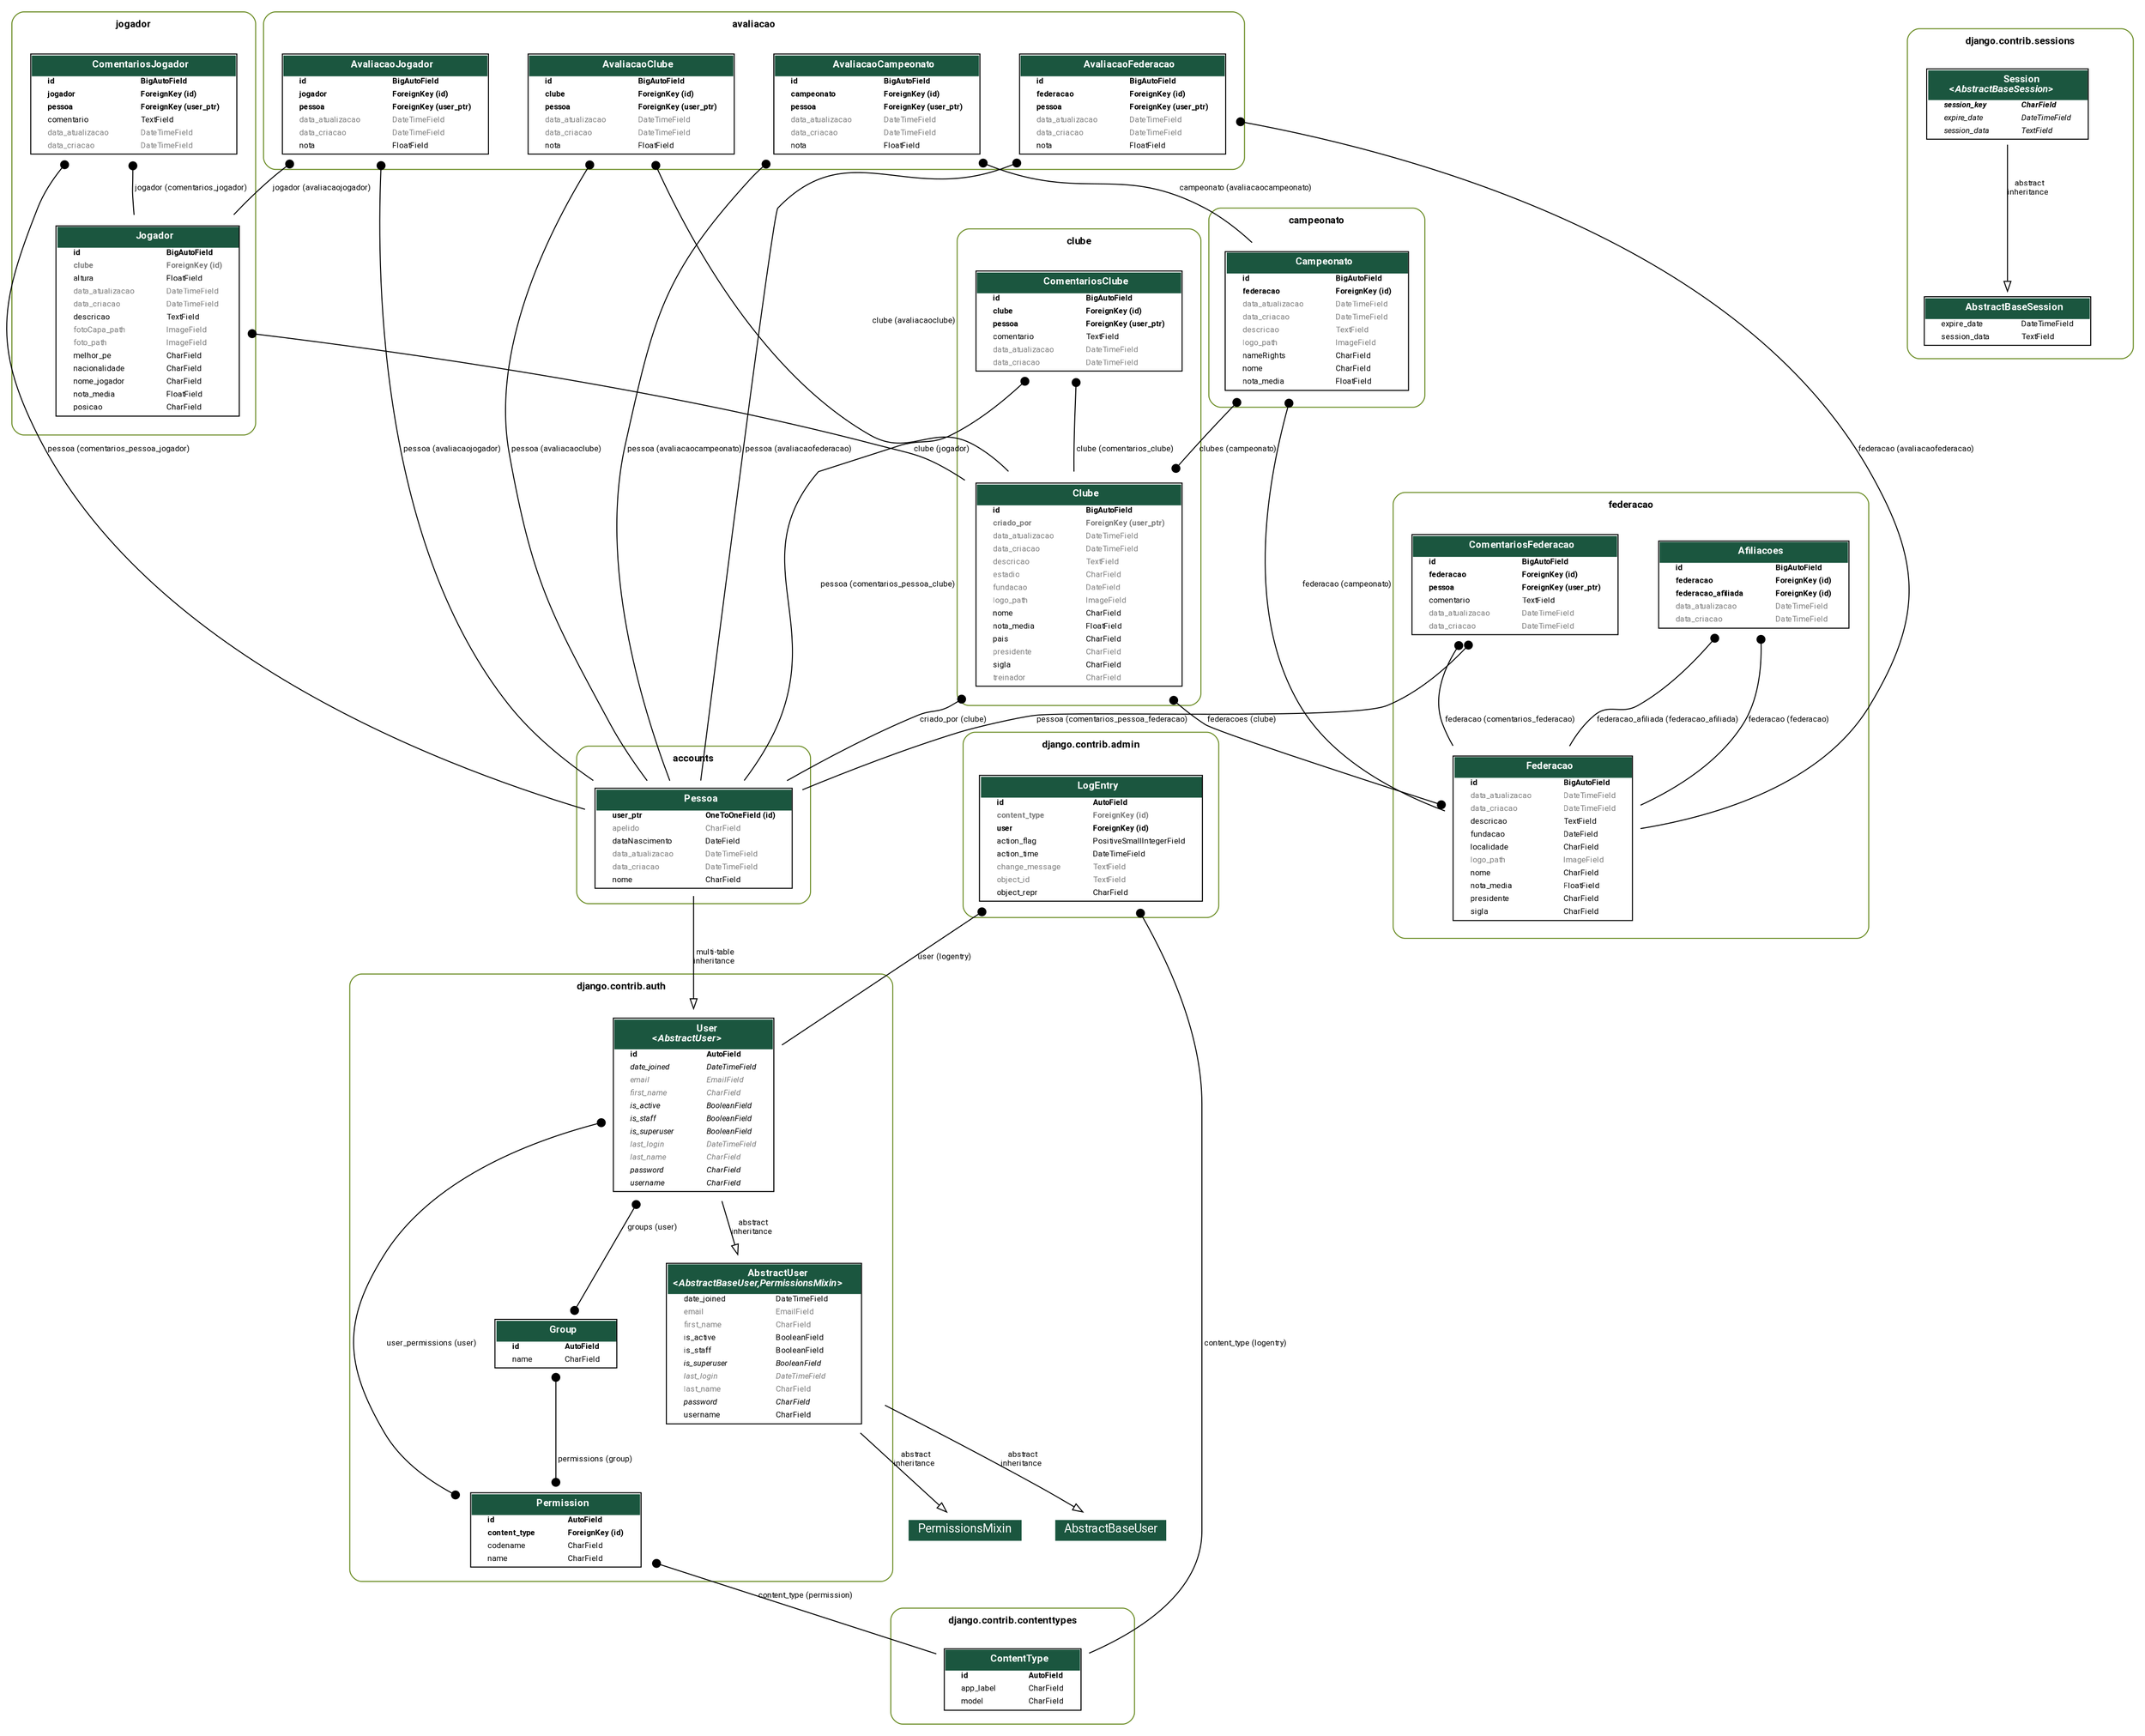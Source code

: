 digraph model_graph {
	graph [bb="0,0,2160,1767.5",
		fontname=Roboto,
		fontsize=8,
		rankdir=TB,
		splines=true
	];
	node [fontname=Roboto,
		fontsize=8,
		label="\N",
		shape=plaintext
	];
	edge [fontname=Roboto,
		fontsize=8
	];
	subgraph cluster_django_contrib_admin {
		graph [bb="882,836,1130,1024.8",
			color=olivedrab4,
			label=<
          <TABLE BORDER="0" CELLBORDER="0" CELLSPACING="0">
          <TR><TD COLSPAN="2" CELLPADDING="4" ALIGN="CENTER">
          <FONT FACE="Roboto" COLOR="Black" POINT-SIZE="10">
          <B>django.contrib.admin</B>
          </FONT>
          </TD></TR>
          </TABLE>
          >,
			lheight=0.29,
			lp="1006,1010.4",
			lwidth=3.08,
			style=rounded
		];
		django_contrib_admin_models_LogEntry	[height=2,
			label=<
      <TABLE BGCOLOR="white" BORDER="1" CELLBORDER="0" CELLSPACING="0">
      <TR><TD COLSPAN="2" CELLPADDING="5" ALIGN="CENTER" BGCOLOR="#1b563f">
      <FONT FACE="Roboto" COLOR="white" POINT-SIZE="10"><B>
      LogEntry
      </B></FONT></TD></TR>
    
    
      <TR><TD ALIGN="LEFT" BORDER="0">
      <FONT FACE="Roboto"><B>id</B></FONT>
      </TD><TD ALIGN="LEFT">
      <FONT FACE="Roboto"><B>AutoField</B></FONT>
      </TD></TR>
    
    
    
      <TR><TD ALIGN="LEFT" BORDER="0">
      <FONT COLOR="#7B7B7B" FACE="Roboto"><B>content_type</B></FONT>
      </TD><TD ALIGN="LEFT">
      <FONT COLOR="#7B7B7B" FACE="Roboto"><B>ForeignKey (id)</B></FONT>
      </TD></TR>
    
    
    
      <TR><TD ALIGN="LEFT" BORDER="0">
      <FONT FACE="Roboto"><B>user</B></FONT>
      </TD><TD ALIGN="LEFT">
      <FONT FACE="Roboto"><B>ForeignKey (id)</B></FONT>
      </TD></TR>
    
    
    
      <TR><TD ALIGN="LEFT" BORDER="0">
      <FONT FACE="Roboto">action_flag</FONT>
      </TD><TD ALIGN="LEFT">
      <FONT FACE="Roboto">PositiveSmallIntegerField</FONT>
      </TD></TR>
    
    
    
      <TR><TD ALIGN="LEFT" BORDER="0">
      <FONT FACE="Roboto">action_time</FONT>
      </TD><TD ALIGN="LEFT">
      <FONT FACE="Roboto">DateTimeField</FONT>
      </TD></TR>
    
    
    
      <TR><TD ALIGN="LEFT" BORDER="0">
      <FONT COLOR="#7B7B7B" FACE="Roboto">change_message</FONT>
      </TD><TD ALIGN="LEFT">
      <FONT COLOR="#7B7B7B" FACE="Roboto">TextField</FONT>
      </TD></TR>
    
    
    
      <TR><TD ALIGN="LEFT" BORDER="0">
      <FONT COLOR="#7B7B7B" FACE="Roboto">object_id</FONT>
      </TD><TD ALIGN="LEFT">
      <FONT COLOR="#7B7B7B" FACE="Roboto">TextField</FONT>
      </TD></TR>
    
    
    
      <TR><TD ALIGN="LEFT" BORDER="0">
      <FONT FACE="Roboto">object_repr</FONT>
      </TD><TD ALIGN="LEFT">
      <FONT FACE="Roboto">CharField</FONT>
      </TD></TR>
    
    
      </TABLE>
      >,
			pos="1006,916",
			width=3.2222];
	}
	subgraph cluster_django_contrib_auth {
		graph [bb="343,155.25,883,776",
			color=olivedrab4,
			label=<
          <TABLE BORDER="0" CELLBORDER="0" CELLSPACING="0">
          <TR><TD COLSPAN="2" CELLPADDING="4" ALIGN="CENTER">
          <FONT FACE="Roboto" COLOR="Black" POINT-SIZE="10">
          <B>django.contrib.auth</B>
          </FONT>
          </TD></TR>
          </TABLE>
          >,
			lheight=0.29,
			lp="613,761.62",
			lwidth=2.98,
			style=rounded
		];
		django_contrib_auth_models_AbstractUser	[height=2.5,
			label=<
      <TABLE BGCOLOR="white" BORDER="1" CELLBORDER="0" CELLSPACING="0">
      <TR><TD COLSPAN="2" CELLPADDING="5" ALIGN="CENTER" BGCOLOR="#1b563f">
      <FONT FACE="Roboto" COLOR="white" POINT-SIZE="10"><B>
      AbstractUser<BR/>&lt;<FONT FACE="Roboto"><I>AbstractBaseUser,PermissionsMixin</I></FONT>&gt;
      </B></FONT></TD></TR>
    
    
      <TR><TD ALIGN="LEFT" BORDER="0">
      <FONT FACE="Roboto">date_joined</FONT>
      </TD><TD ALIGN="LEFT">
      <FONT FACE="Roboto">DateTimeField</FONT>
      </TD></TR>
    
    
    
      <TR><TD ALIGN="LEFT" BORDER="0">
      <FONT COLOR="#7B7B7B" FACE="Roboto">email</FONT>
      </TD><TD ALIGN="LEFT">
      <FONT COLOR="#7B7B7B" FACE="Roboto">EmailField</FONT>
      </TD></TR>
    
    
    
      <TR><TD ALIGN="LEFT" BORDER="0">
      <FONT COLOR="#7B7B7B" FACE="Roboto">first_name</FONT>
      </TD><TD ALIGN="LEFT">
      <FONT COLOR="#7B7B7B" FACE="Roboto">CharField</FONT>
      </TD></TR>
    
    
    
      <TR><TD ALIGN="LEFT" BORDER="0">
      <FONT FACE="Roboto">is_active</FONT>
      </TD><TD ALIGN="LEFT">
      <FONT FACE="Roboto">BooleanField</FONT>
      </TD></TR>
    
    
    
      <TR><TD ALIGN="LEFT" BORDER="0">
      <FONT FACE="Roboto">is_staff</FONT>
      </TD><TD ALIGN="LEFT">
      <FONT FACE="Roboto">BooleanField</FONT>
      </TD></TR>
    
    
    
      <TR><TD ALIGN="LEFT" BORDER="0">
      <FONT FACE="Roboto"><I>is_superuser</I></FONT>
      </TD><TD ALIGN="LEFT">
      <FONT FACE="Roboto"><I>BooleanField</I></FONT>
      </TD></TR>
    
    
    
      <TR><TD ALIGN="LEFT" BORDER="0">
      <FONT COLOR="#7B7B7B" FACE="Roboto"><I>last_login</I></FONT>
      </TD><TD ALIGN="LEFT">
      <FONT COLOR="#7B7B7B" FACE="Roboto"><I>DateTimeField</I></FONT>
      </TD></TR>
    
    
    
      <TR><TD ALIGN="LEFT" BORDER="0">
      <FONT COLOR="#7B7B7B" FACE="Roboto">last_name</FONT>
      </TD><TD ALIGN="LEFT">
      <FONT COLOR="#7B7B7B" FACE="Roboto">CharField</FONT>
      </TD></TR>
    
    
    
      <TR><TD ALIGN="LEFT" BORDER="0">
      <FONT FACE="Roboto"><I>password</I></FONT>
      </TD><TD ALIGN="LEFT">
      <FONT FACE="Roboto"><I>CharField</I></FONT>
      </TD></TR>
    
    
    
      <TR><TD ALIGN="LEFT" BORDER="0">
      <FONT FACE="Roboto">username</FONT>
      </TD><TD ALIGN="LEFT">
      <FONT FACE="Roboto">CharField</FONT>
      </TD></TR>
    
    
      </TABLE>
      >,
			pos="753,398.25",
			width=3.3889];
		django_contrib_auth_models_Permission	[height=1.2222,
			label=<
      <TABLE BGCOLOR="white" BORDER="1" CELLBORDER="0" CELLSPACING="0">
      <TR><TD COLSPAN="2" CELLPADDING="5" ALIGN="CENTER" BGCOLOR="#1b563f">
      <FONT FACE="Roboto" COLOR="white" POINT-SIZE="10"><B>
      Permission
      </B></FONT></TD></TR>
    
    
      <TR><TD ALIGN="LEFT" BORDER="0">
      <FONT FACE="Roboto"><B>id</B></FONT>
      </TD><TD ALIGN="LEFT">
      <FONT FACE="Roboto"><B>AutoField</B></FONT>
      </TD></TR>
    
    
    
      <TR><TD ALIGN="LEFT" BORDER="0">
      <FONT FACE="Roboto"><B>content_type</B></FONT>
      </TD><TD ALIGN="LEFT">
      <FONT FACE="Roboto"><B>ForeignKey (id)</B></FONT>
      </TD></TR>
    
    
    
      <TR><TD ALIGN="LEFT" BORDER="0">
      <FONT FACE="Roboto">codename</FONT>
      </TD><TD ALIGN="LEFT">
      <FONT FACE="Roboto">CharField</FONT>
      </TD></TR>
    
    
    
      <TR><TD ALIGN="LEFT" BORDER="0">
      <FONT FACE="Roboto">name</FONT>
      </TD><TD ALIGN="LEFT">
      <FONT FACE="Roboto">CharField</FONT>
      </TD></TR>
    
    
      </TABLE>
      >,
			pos="544,207.25",
			width=2.7083];
		django_contrib_auth_models_Group	[height=0.83333,
			label=<
      <TABLE BGCOLOR="white" BORDER="1" CELLBORDER="0" CELLSPACING="0">
      <TR><TD COLSPAN="2" CELLPADDING="5" ALIGN="CENTER" BGCOLOR="#1b563f">
      <FONT FACE="Roboto" COLOR="white" POINT-SIZE="10"><B>
      Group
      </B></FONT></TD></TR>
    
    
      <TR><TD ALIGN="LEFT" BORDER="0">
      <FONT FACE="Roboto"><B>id</B></FONT>
      </TD><TD ALIGN="LEFT">
      <FONT FACE="Roboto"><B>AutoField</B></FONT>
      </TD></TR>
    
    
    
      <TR><TD ALIGN="LEFT" BORDER="0">
      <FONT FACE="Roboto">name</FONT>
      </TD><TD ALIGN="LEFT">
      <FONT FACE="Roboto">CharField</FONT>
      </TD></TR>
    
    
      </TABLE>
      >,
			pos="544,398.25",
			width=1.9028];
		django_contrib_auth_models_Group -> django_contrib_auth_models_Permission	[arrowhead=dot,
			arrowtail=dot,
			dir=both,
			label=" permissions (group)",
			lp="580.75,279.75",
			pos="s,544,368.54 e,544,250.93 544,359.67 544,331.01 544,291.21 544,259.61"];
		django_contrib_auth_models_User	[height=2.6944,
			label=<
      <TABLE BGCOLOR="white" BORDER="1" CELLBORDER="0" CELLSPACING="0">
      <TR><TD COLSPAN="2" CELLPADDING="5" ALIGN="CENTER" BGCOLOR="#1b563f">
      <FONT FACE="Roboto" COLOR="white" POINT-SIZE="10"><B>
      User<BR/>&lt;<FONT FACE="Roboto"><I>AbstractUser</I></FONT>&gt;
      </B></FONT></TD></TR>
    
    
      <TR><TD ALIGN="LEFT" BORDER="0">
      <FONT FACE="Roboto"><B>id</B></FONT>
      </TD><TD ALIGN="LEFT">
      <FONT FACE="Roboto"><B>AutoField</B></FONT>
      </TD></TR>
    
    
    
      <TR><TD ALIGN="LEFT" BORDER="0">
      <FONT FACE="Roboto"><I>date_joined</I></FONT>
      </TD><TD ALIGN="LEFT">
      <FONT FACE="Roboto"><I>DateTimeField</I></FONT>
      </TD></TR>
    
    
    
      <TR><TD ALIGN="LEFT" BORDER="0">
      <FONT COLOR="#7B7B7B" FACE="Roboto"><I>email</I></FONT>
      </TD><TD ALIGN="LEFT">
      <FONT COLOR="#7B7B7B" FACE="Roboto"><I>EmailField</I></FONT>
      </TD></TR>
    
    
    
      <TR><TD ALIGN="LEFT" BORDER="0">
      <FONT COLOR="#7B7B7B" FACE="Roboto"><I>first_name</I></FONT>
      </TD><TD ALIGN="LEFT">
      <FONT COLOR="#7B7B7B" FACE="Roboto"><I>CharField</I></FONT>
      </TD></TR>
    
    
    
      <TR><TD ALIGN="LEFT" BORDER="0">
      <FONT FACE="Roboto"><I>is_active</I></FONT>
      </TD><TD ALIGN="LEFT">
      <FONT FACE="Roboto"><I>BooleanField</I></FONT>
      </TD></TR>
    
    
    
      <TR><TD ALIGN="LEFT" BORDER="0">
      <FONT FACE="Roboto"><I>is_staff</I></FONT>
      </TD><TD ALIGN="LEFT">
      <FONT FACE="Roboto"><I>BooleanField</I></FONT>
      </TD></TR>
    
    
    
      <TR><TD ALIGN="LEFT" BORDER="0">
      <FONT FACE="Roboto"><I>is_superuser</I></FONT>
      </TD><TD ALIGN="LEFT">
      <FONT FACE="Roboto"><I>BooleanField</I></FONT>
      </TD></TR>
    
    
    
      <TR><TD ALIGN="LEFT" BORDER="0">
      <FONT COLOR="#7B7B7B" FACE="Roboto"><I>last_login</I></FONT>
      </TD><TD ALIGN="LEFT">
      <FONT COLOR="#7B7B7B" FACE="Roboto"><I>DateTimeField</I></FONT>
      </TD></TR>
    
    
    
      <TR><TD ALIGN="LEFT" BORDER="0">
      <FONT COLOR="#7B7B7B" FACE="Roboto"><I>last_name</I></FONT>
      </TD><TD ALIGN="LEFT">
      <FONT COLOR="#7B7B7B" FACE="Roboto"><I>CharField</I></FONT>
      </TD></TR>
    
    
    
      <TR><TD ALIGN="LEFT" BORDER="0">
      <FONT FACE="Roboto"><I>password</I></FONT>
      </TD><TD ALIGN="LEFT">
      <FONT FACE="Roboto"><I>CharField</I></FONT>
      </TD></TR>
    
    
    
      <TR><TD ALIGN="LEFT" BORDER="0">
      <FONT FACE="Roboto"><I>username</I></FONT>
      </TD><TD ALIGN="LEFT">
      <FONT FACE="Roboto"><I>CharField</I></FONT>
      </TD></TR>
    
    
      </TABLE>
      >,
			pos="682,642.25",
			width=2.4306];
		django_contrib_auth_models_User -> django_contrib_auth_models_AbstractUser	[arrowhead=empty,
			arrowtail=none,
			dir=both,
			label=" abstract\ninheritance",
			lp="739.5,516.75",
			pos="e,726.95,488.05 710.16,545.26 714.62,530.07 719.23,514.34 723.71,499.07"];
		django_contrib_auth_models_User -> django_contrib_auth_models_Permission	[arrowhead=dot,
			arrowtail=dot,
			dir=both,
			label=" user_permissions (user)",
			lp="421.75,398.25",
			pos="s,594.73,623.72 e,446.68,244.81 586.15,621.33 514.97,600.97 422.71,561.56 377.5,488.25 335.51,420.16 338.1,377.87 377.5,308.25 391.57,\
283.38 414.57,264.02 439.04,249.25"];
		django_contrib_auth_models_User -> django_contrib_auth_models_Group	[arrowhead=dot,
			arrowtail=dot,
			dir=both,
			label=" groups (user)",
			lp="638.5,516.75",
			pos="s,627.26,545.26 e,560.5,428.18 623.03,537.84 602.32,501.53 580.38,463.05 564.89,435.88"];
	}
	subgraph cluster_django_contrib_contenttypes {
		graph [bb="860,8,1134,126.75",
			color=olivedrab4,
			label=<
          <TABLE BORDER="0" CELLBORDER="0" CELLSPACING="0">
          <TR><TD COLSPAN="2" CELLPADDING="4" ALIGN="CENTER">
          <FONT FACE="Roboto" COLOR="Black" POINT-SIZE="10">
          <B>django.contrib.contenttypes</B>
          </FONT>
          </TD></TR>
          </TABLE>
          >,
			lheight=0.29,
			lp="997,112.38",
			lwidth=3.58,
			style=rounded
		];
		django_contrib_contenttypes_models_ContentType	[height=1.0278,
			label=<
      <TABLE BGCOLOR="white" BORDER="1" CELLBORDER="0" CELLSPACING="0">
      <TR><TD COLSPAN="2" CELLPADDING="5" ALIGN="CENTER" BGCOLOR="#1b563f">
      <FONT FACE="Roboto" COLOR="white" POINT-SIZE="10"><B>
      ContentType
      </B></FONT></TD></TR>
    
    
      <TR><TD ALIGN="LEFT" BORDER="0">
      <FONT FACE="Roboto"><B>id</B></FONT>
      </TD><TD ALIGN="LEFT">
      <FONT FACE="Roboto"><B>AutoField</B></FONT>
      </TD></TR>
    
    
    
      <TR><TD ALIGN="LEFT" BORDER="0">
      <FONT FACE="Roboto">app_label</FONT>
      </TD><TD ALIGN="LEFT">
      <FONT FACE="Roboto">CharField</FONT>
      </TD></TR>
    
    
    
      <TR><TD ALIGN="LEFT" BORDER="0">
      <FONT FACE="Roboto">model</FONT>
      </TD><TD ALIGN="LEFT">
      <FONT FACE="Roboto">CharField</FONT>
      </TD></TR>
    
    
      </TABLE>
      >,
			pos="997,53",
			width=2.0972];
	}
	subgraph cluster_django_contrib_sessions {
		graph [bb="1903,1404.8,2152,1742.5",
			color=olivedrab4,
			label=<
          <TABLE BORDER="0" CELLBORDER="0" CELLSPACING="0">
          <TR><TD COLSPAN="2" CELLPADDING="4" ALIGN="CENTER">
          <FONT FACE="Roboto" COLOR="Black" POINT-SIZE="10">
          <B>django.contrib.sessions</B>
          </FONT>
          </TD></TR>
          </TABLE>
          >,
			lheight=0.29,
			lp="2027.5,1728.1",
			lwidth=3.24,
			style=rounded
		];
		django_contrib_sessions_base_session_AbstractBaseSession	[height=0.83333,
			label=<
      <TABLE BGCOLOR="white" BORDER="1" CELLBORDER="0" CELLSPACING="0">
      <TR><TD COLSPAN="2" CELLPADDING="5" ALIGN="CENTER" BGCOLOR="#1b563f">
      <FONT FACE="Roboto" COLOR="white" POINT-SIZE="10"><B>
      AbstractBaseSession
      </B></FONT></TD></TR>
    
    
      <TR><TD ALIGN="LEFT" BORDER="0">
      <FONT FACE="Roboto">expire_date</FONT>
      </TD><TD ALIGN="LEFT">
      <FONT FACE="Roboto">DateTimeField</FONT>
      </TD></TR>
    
    
    
      <TR><TD ALIGN="LEFT" BORDER="0">
      <FONT FACE="Roboto">session_data</FONT>
      </TD><TD ALIGN="LEFT">
      <FONT FACE="Roboto">TextField</FONT>
      </TD></TR>
    
    
      </TABLE>
      >,
			pos="2003,1442.8",
			width=2.5278];
		django_contrib_sessions_models_Session	[height=1.1389,
			label=<
      <TABLE BGCOLOR="white" BORDER="1" CELLBORDER="0" CELLSPACING="0">
      <TR><TD COLSPAN="2" CELLPADDING="5" ALIGN="CENTER" BGCOLOR="#1b563f">
      <FONT FACE="Roboto" COLOR="white" POINT-SIZE="10"><B>
      Session<BR/>&lt;<FONT FACE="Roboto"><I>AbstractBaseSession</I></FONT>&gt;
      </B></FONT></TD></TR>
    
    
      <TR><TD ALIGN="LEFT" BORDER="0">
      <FONT FACE="Roboto"><I><B>session_key</B></I></FONT>
      </TD><TD ALIGN="LEFT">
      <FONT FACE="Roboto"><I><B>CharField</B></I></FONT>
      </TD></TR>
    
    
    
      <TR><TD ALIGN="LEFT" BORDER="0">
      <FONT FACE="Roboto"><I>expire_date</I></FONT>
      </TD><TD ALIGN="LEFT">
      <FONT FACE="Roboto"><I>DateTimeField</I></FONT>
      </TD></TR>
    
    
    
      <TR><TD ALIGN="LEFT" BORDER="0">
      <FONT FACE="Roboto"><I>session_data</I></FONT>
      </TD><TD ALIGN="LEFT">
      <FONT FACE="Roboto"><I>TextField</I></FONT>
      </TD></TR>
    
    
      </TABLE>
      >,
			pos="2003,1664.8",
			width=2.4583];
		django_contrib_sessions_models_Session -> django_contrib_sessions_base_session_AbstractBaseSession	[arrowhead=empty,
			arrowtail=none,
			dir=both,
			label=" abstract\ninheritance",
			lp="2022.9,1578.2",
			pos="e,2003,1472.4 2003,1623.9 2003,1584.2 2003,1523.6 2003,1483.8"];
	}
	subgraph cluster_accounts {
		graph [bb="564,850,800,1010.8",
			color=olivedrab4,
			label=<
          <TABLE BORDER="0" CELLBORDER="0" CELLSPACING="0">
          <TR><TD COLSPAN="2" CELLPADDING="4" ALIGN="CENTER">
          <FONT FACE="Roboto" COLOR="Black" POINT-SIZE="10">
          <B>accounts</B>
          </FONT>
          </TD></TR>
          </TABLE>
          >,
			lheight=0.29,
			lp="682,996.38",
			lwidth=2.22,
			style=rounded
		];
		accounts_models_Pessoa	[height=1.6111,
			label=<
      <TABLE BGCOLOR="white" BORDER="1" CELLBORDER="0" CELLSPACING="0">
      <TR><TD COLSPAN="2" CELLPADDING="5" ALIGN="CENTER" BGCOLOR="#1b563f">
      <FONT FACE="Roboto" COLOR="white" POINT-SIZE="10"><B>
      Pessoa
      </B></FONT></TD></TR>
    
    
      <TR><TD ALIGN="LEFT" BORDER="0">
      <FONT FACE="Roboto"><B>user_ptr</B></FONT>
      </TD><TD ALIGN="LEFT">
      <FONT FACE="Roboto"><B>OneToOneField (id)</B></FONT>
      </TD></TR>
    
    
    
      <TR><TD ALIGN="LEFT" BORDER="0">
      <FONT COLOR="#7B7B7B" FACE="Roboto">apelido</FONT>
      </TD><TD ALIGN="LEFT">
      <FONT COLOR="#7B7B7B" FACE="Roboto">CharField</FONT>
      </TD></TR>
    
    
    
      <TR><TD ALIGN="LEFT" BORDER="0">
      <FONT FACE="Roboto">dataNascimento</FONT>
      </TD><TD ALIGN="LEFT">
      <FONT FACE="Roboto">DateField</FONT>
      </TD></TR>
    
    
    
      <TR><TD ALIGN="LEFT" BORDER="0">
      <FONT COLOR="#7B7B7B" FACE="Roboto">data_atualizacao</FONT>
      </TD><TD ALIGN="LEFT">
      <FONT COLOR="#7B7B7B" FACE="Roboto">DateTimeField</FONT>
      </TD></TR>
    
    
    
      <TR><TD ALIGN="LEFT" BORDER="0">
      <FONT COLOR="#7B7B7B" FACE="Roboto">data_criacao</FONT>
      </TD><TD ALIGN="LEFT">
      <FONT COLOR="#7B7B7B" FACE="Roboto">DateTimeField</FONT>
      </TD></TR>
    
    
    
      <TR><TD ALIGN="LEFT" BORDER="0">
      <FONT FACE="Roboto">nome</FONT>
      </TD><TD ALIGN="LEFT">
      <FONT FACE="Roboto">CharField</FONT>
      </TD></TR>
    
    
      </TABLE>
      >,
			pos="682,916",
			width=3.0417];
	}
	subgraph cluster_campeonato {
		graph [bb="1194,1355.8,1414,1558.5",
			color=olivedrab4,
			label=<
          <TABLE BORDER="0" CELLBORDER="0" CELLSPACING="0">
          <TR><TD COLSPAN="2" CELLPADDING="4" ALIGN="CENTER">
          <FONT FACE="Roboto" COLOR="Black" POINT-SIZE="10">
          <B>campeonato</B>
          </FONT>
          </TD></TR>
          </TABLE>
          >,
			lheight=0.29,
			lp="1304,1544.1",
			lwidth=2.45,
			style=rounded
		];
		campeonato_models_Campeonato	[height=2.1944,
			label=<
      <TABLE BGCOLOR="white" BORDER="1" CELLBORDER="0" CELLSPACING="0">
      <TR><TD COLSPAN="2" CELLPADDING="5" ALIGN="CENTER" BGCOLOR="#1b563f">
      <FONT FACE="Roboto" COLOR="white" POINT-SIZE="10"><B>
      Campeonato
      </B></FONT></TD></TR>
    
    
      <TR><TD ALIGN="LEFT" BORDER="0">
      <FONT FACE="Roboto"><B>id</B></FONT>
      </TD><TD ALIGN="LEFT">
      <FONT FACE="Roboto"><B>BigAutoField</B></FONT>
      </TD></TR>
    
    
    
      <TR><TD ALIGN="LEFT" BORDER="0">
      <FONT FACE="Roboto"><B>federacao</B></FONT>
      </TD><TD ALIGN="LEFT">
      <FONT FACE="Roboto"><B>ForeignKey (id)</B></FONT>
      </TD></TR>
    
    
    
      <TR><TD ALIGN="LEFT" BORDER="0">
      <FONT COLOR="#7B7B7B" FACE="Roboto">data_atualizacao</FONT>
      </TD><TD ALIGN="LEFT">
      <FONT COLOR="#7B7B7B" FACE="Roboto">DateTimeField</FONT>
      </TD></TR>
    
    
    
      <TR><TD ALIGN="LEFT" BORDER="0">
      <FONT COLOR="#7B7B7B" FACE="Roboto">data_criacao</FONT>
      </TD><TD ALIGN="LEFT">
      <FONT COLOR="#7B7B7B" FACE="Roboto">DateTimeField</FONT>
      </TD></TR>
    
    
    
      <TR><TD ALIGN="LEFT" BORDER="0">
      <FONT COLOR="#7B7B7B" FACE="Roboto">descricao</FONT>
      </TD><TD ALIGN="LEFT">
      <FONT COLOR="#7B7B7B" FACE="Roboto">TextField</FONT>
      </TD></TR>
    
    
    
      <TR><TD ALIGN="LEFT" BORDER="0">
      <FONT COLOR="#7B7B7B" FACE="Roboto">logo_path</FONT>
      </TD><TD ALIGN="LEFT">
      <FONT COLOR="#7B7B7B" FACE="Roboto">ImageField</FONT>
      </TD></TR>
    
    
    
      <TR><TD ALIGN="LEFT" BORDER="0">
      <FONT FACE="Roboto">nameRights</FONT>
      </TD><TD ALIGN="LEFT">
      <FONT FACE="Roboto">CharField</FONT>
      </TD></TR>
    
    
    
      <TR><TD ALIGN="LEFT" BORDER="0">
      <FONT FACE="Roboto">nome</FONT>
      </TD><TD ALIGN="LEFT">
      <FONT FACE="Roboto">CharField</FONT>
      </TD></TR>
    
    
    
      <TR><TD ALIGN="LEFT" BORDER="0">
      <FONT FACE="Roboto">nota_media</FONT>
      </TD><TD ALIGN="LEFT">
      <FONT FACE="Roboto">FloatField</FONT>
      </TD></TR>
    
    
      </TABLE>
      >,
			pos="1304,1442.8",
			width=2.8194];
	}
	subgraph cluster_jogador {
		graph [bb="8,1327.8,254,1759.5",
			color=olivedrab4,
			label=<
          <TABLE BORDER="0" CELLBORDER="0" CELLSPACING="0">
          <TR><TD COLSPAN="2" CELLPADDING="4" ALIGN="CENTER">
          <FONT FACE="Roboto" COLOR="Black" POINT-SIZE="10">
          <B>jogador</B>
          </FONT>
          </TD></TR>
          </TABLE>
          >,
			lheight=0.29,
			lp="131,1745.1",
			lwidth=2.11,
			style=rounded
		];
		jogador_models_Jogador	[height=2.9722,
			label=<
      <TABLE BGCOLOR="white" BORDER="1" CELLBORDER="0" CELLSPACING="0">
      <TR><TD COLSPAN="2" CELLPADDING="5" ALIGN="CENTER" BGCOLOR="#1b563f">
      <FONT FACE="Roboto" COLOR="white" POINT-SIZE="10"><B>
      Jogador
      </B></FONT></TD></TR>
    
    
      <TR><TD ALIGN="LEFT" BORDER="0">
      <FONT FACE="Roboto"><B>id</B></FONT>
      </TD><TD ALIGN="LEFT">
      <FONT FACE="Roboto"><B>BigAutoField</B></FONT>
      </TD></TR>
    
    
    
      <TR><TD ALIGN="LEFT" BORDER="0">
      <FONT COLOR="#7B7B7B" FACE="Roboto"><B>clube</B></FONT>
      </TD><TD ALIGN="LEFT">
      <FONT COLOR="#7B7B7B" FACE="Roboto"><B>ForeignKey (id)</B></FONT>
      </TD></TR>
    
    
    
      <TR><TD ALIGN="LEFT" BORDER="0">
      <FONT FACE="Roboto">altura</FONT>
      </TD><TD ALIGN="LEFT">
      <FONT FACE="Roboto">FloatField</FONT>
      </TD></TR>
    
    
    
      <TR><TD ALIGN="LEFT" BORDER="0">
      <FONT COLOR="#7B7B7B" FACE="Roboto">data_atualizacao</FONT>
      </TD><TD ALIGN="LEFT">
      <FONT COLOR="#7B7B7B" FACE="Roboto">DateTimeField</FONT>
      </TD></TR>
    
    
    
      <TR><TD ALIGN="LEFT" BORDER="0">
      <FONT COLOR="#7B7B7B" FACE="Roboto">data_criacao</FONT>
      </TD><TD ALIGN="LEFT">
      <FONT COLOR="#7B7B7B" FACE="Roboto">DateTimeField</FONT>
      </TD></TR>
    
    
    
      <TR><TD ALIGN="LEFT" BORDER="0">
      <FONT FACE="Roboto">descricao</FONT>
      </TD><TD ALIGN="LEFT">
      <FONT FACE="Roboto">TextField</FONT>
      </TD></TR>
    
    
    
      <TR><TD ALIGN="LEFT" BORDER="0">
      <FONT COLOR="#7B7B7B" FACE="Roboto">fotoCapa_path</FONT>
      </TD><TD ALIGN="LEFT">
      <FONT COLOR="#7B7B7B" FACE="Roboto">ImageField</FONT>
      </TD></TR>
    
    
    
      <TR><TD ALIGN="LEFT" BORDER="0">
      <FONT COLOR="#7B7B7B" FACE="Roboto">foto_path</FONT>
      </TD><TD ALIGN="LEFT">
      <FONT COLOR="#7B7B7B" FACE="Roboto">ImageField</FONT>
      </TD></TR>
    
    
    
      <TR><TD ALIGN="LEFT" BORDER="0">
      <FONT FACE="Roboto">melhor_pe</FONT>
      </TD><TD ALIGN="LEFT">
      <FONT FACE="Roboto">CharField</FONT>
      </TD></TR>
    
    
    
      <TR><TD ALIGN="LEFT" BORDER="0">
      <FONT FACE="Roboto">nacionalidade</FONT>
      </TD><TD ALIGN="LEFT">
      <FONT FACE="Roboto">CharField</FONT>
      </TD></TR>
    
    
    
      <TR><TD ALIGN="LEFT" BORDER="0">
      <FONT FACE="Roboto">nome_jogador</FONT>
      </TD><TD ALIGN="LEFT">
      <FONT FACE="Roboto">CharField</FONT>
      </TD></TR>
    
    
    
      <TR><TD ALIGN="LEFT" BORDER="0">
      <FONT FACE="Roboto">nota_media</FONT>
      </TD><TD ALIGN="LEFT">
      <FONT FACE="Roboto">FloatField</FONT>
      </TD></TR>
    
    
    
      <TR><TD ALIGN="LEFT" BORDER="0">
      <FONT FACE="Roboto">posicao</FONT>
      </TD><TD ALIGN="LEFT">
      <FONT FACE="Roboto">CharField</FONT>
      </TD></TR>
    
    
      </TABLE>
      >,
			pos="144,1442.8",
			width=2.8194];
		jogador_models_ComentariosJogador	[height=1.6111,
			label=<
      <TABLE BGCOLOR="white" BORDER="1" CELLBORDER="0" CELLSPACING="0">
      <TR><TD COLSPAN="2" CELLPADDING="5" ALIGN="CENTER" BGCOLOR="#1b563f">
      <FONT FACE="Roboto" COLOR="white" POINT-SIZE="10"><B>
      ComentariosJogador
      </B></FONT></TD></TR>
    
    
      <TR><TD ALIGN="LEFT" BORDER="0">
      <FONT FACE="Roboto"><B>id</B></FONT>
      </TD><TD ALIGN="LEFT">
      <FONT FACE="Roboto"><B>BigAutoField</B></FONT>
      </TD></TR>
    
    
    
      <TR><TD ALIGN="LEFT" BORDER="0">
      <FONT FACE="Roboto"><B>jogador</B></FONT>
      </TD><TD ALIGN="LEFT">
      <FONT FACE="Roboto"><B>ForeignKey (id)</B></FONT>
      </TD></TR>
    
    
    
      <TR><TD ALIGN="LEFT" BORDER="0">
      <FONT FACE="Roboto"><B>pessoa</B></FONT>
      </TD><TD ALIGN="LEFT">
      <FONT FACE="Roboto"><B>ForeignKey (user_ptr)</B></FONT>
      </TD></TR>
    
    
    
      <TR><TD ALIGN="LEFT" BORDER="0">
      <FONT FACE="Roboto">comentario</FONT>
      </TD><TD ALIGN="LEFT">
      <FONT FACE="Roboto">TextField</FONT>
      </TD></TR>
    
    
    
      <TR><TD ALIGN="LEFT" BORDER="0">
      <FONT COLOR="#7B7B7B" FACE="Roboto">data_atualizacao</FONT>
      </TD><TD ALIGN="LEFT">
      <FONT COLOR="#7B7B7B" FACE="Roboto">DateTimeField</FONT>
      </TD></TR>
    
    
    
      <TR><TD ALIGN="LEFT" BORDER="0">
      <FONT COLOR="#7B7B7B" FACE="Roboto">data_criacao</FONT>
      </TD><TD ALIGN="LEFT">
      <FONT COLOR="#7B7B7B" FACE="Roboto">DateTimeField</FONT>
      </TD></TR>
    
    
      </TABLE>
      >,
			pos="131,1664.8",
			width=3.1944];
		jogador_models_ComentariosJogador -> jogador_models_Jogador	[arrowhead=none,
			arrowtail=dot,
			dir=both,
			label=" jogador (comentarios_jogador)",
			lp="191.62,1578.2",
			pos="s,132.51,1606.9 132.84,1598 133.23,1587.9 133.7,1577.5 134.25,1567.8 134.58,1561.8 134.96,1555.7 135.36,1549.6"];
	}
	subgraph cluster_clube {
		graph [bb="940,1053.2,1186,1537.5",
			color=olivedrab4,
			label=<
          <TABLE BORDER="0" CELLBORDER="0" CELLSPACING="0">
          <TR><TD COLSPAN="2" CELLPADDING="4" ALIGN="CENTER">
          <FONT FACE="Roboto" COLOR="Black" POINT-SIZE="10">
          <B>clube</B>
          </FONT>
          </TD></TR>
          </TABLE>
          >,
			lheight=0.29,
			lp="1063,1523.1",
			lwidth=1.96,
			style=rounded
		];
		clube_models_Clube	[height=3.1667,
			label=<
      <TABLE BGCOLOR="white" BORDER="1" CELLBORDER="0" CELLSPACING="0">
      <TR><TD COLSPAN="2" CELLPADDING="5" ALIGN="CENTER" BGCOLOR="#1b563f">
      <FONT FACE="Roboto" COLOR="white" POINT-SIZE="10"><B>
      Clube
      </B></FONT></TD></TR>
    
    
      <TR><TD ALIGN="LEFT" BORDER="0">
      <FONT FACE="Roboto"><B>id</B></FONT>
      </TD><TD ALIGN="LEFT">
      <FONT FACE="Roboto"><B>BigAutoField</B></FONT>
      </TD></TR>
    
    
    
      <TR><TD ALIGN="LEFT" BORDER="0">
      <FONT COLOR="#7B7B7B" FACE="Roboto"><B>criado_por</B></FONT>
      </TD><TD ALIGN="LEFT">
      <FONT COLOR="#7B7B7B" FACE="Roboto"><B>ForeignKey (user_ptr)</B></FONT>
      </TD></TR>
    
    
    
      <TR><TD ALIGN="LEFT" BORDER="0">
      <FONT COLOR="#7B7B7B" FACE="Roboto">data_atualizacao</FONT>
      </TD><TD ALIGN="LEFT">
      <FONT COLOR="#7B7B7B" FACE="Roboto">DateTimeField</FONT>
      </TD></TR>
    
    
    
      <TR><TD ALIGN="LEFT" BORDER="0">
      <FONT COLOR="#7B7B7B" FACE="Roboto">data_criacao</FONT>
      </TD><TD ALIGN="LEFT">
      <FONT COLOR="#7B7B7B" FACE="Roboto">DateTimeField</FONT>
      </TD></TR>
    
    
    
      <TR><TD ALIGN="LEFT" BORDER="0">
      <FONT COLOR="#7B7B7B" FACE="Roboto">descricao</FONT>
      </TD><TD ALIGN="LEFT">
      <FONT COLOR="#7B7B7B" FACE="Roboto">TextField</FONT>
      </TD></TR>
    
    
    
      <TR><TD ALIGN="LEFT" BORDER="0">
      <FONT COLOR="#7B7B7B" FACE="Roboto">estadio</FONT>
      </TD><TD ALIGN="LEFT">
      <FONT COLOR="#7B7B7B" FACE="Roboto">CharField</FONT>
      </TD></TR>
    
    
    
      <TR><TD ALIGN="LEFT" BORDER="0">
      <FONT COLOR="#7B7B7B" FACE="Roboto">fundacao</FONT>
      </TD><TD ALIGN="LEFT">
      <FONT COLOR="#7B7B7B" FACE="Roboto">DateField</FONT>
      </TD></TR>
    
    
    
      <TR><TD ALIGN="LEFT" BORDER="0">
      <FONT COLOR="#7B7B7B" FACE="Roboto">logo_path</FONT>
      </TD><TD ALIGN="LEFT">
      <FONT COLOR="#7B7B7B" FACE="Roboto">ImageField</FONT>
      </TD></TR>
    
    
    
      <TR><TD ALIGN="LEFT" BORDER="0">
      <FONT FACE="Roboto">nome</FONT>
      </TD><TD ALIGN="LEFT">
      <FONT FACE="Roboto">CharField</FONT>
      </TD></TR>
    
    
    
      <TR><TD ALIGN="LEFT" BORDER="0">
      <FONT FACE="Roboto">nota_media</FONT>
      </TD><TD ALIGN="LEFT">
      <FONT FACE="Roboto">FloatField</FONT>
      </TD></TR>
    
    
    
      <TR><TD ALIGN="LEFT" BORDER="0">
      <FONT FACE="Roboto">pais</FONT>
      </TD><TD ALIGN="LEFT">
      <FONT FACE="Roboto">CharField</FONT>
      </TD></TR>
    
    
    
      <TR><TD ALIGN="LEFT" BORDER="0">
      <FONT COLOR="#7B7B7B" FACE="Roboto">presidente</FONT>
      </TD><TD ALIGN="LEFT">
      <FONT COLOR="#7B7B7B" FACE="Roboto">CharField</FONT>
      </TD></TR>
    
    
    
      <TR><TD ALIGN="LEFT" BORDER="0">
      <FONT FACE="Roboto">sigla</FONT>
      </TD><TD ALIGN="LEFT">
      <FONT FACE="Roboto">CharField</FONT>
      </TD></TR>
    
    
    
      <TR><TD ALIGN="LEFT" BORDER="0">
      <FONT COLOR="#7B7B7B" FACE="Roboto">treinador</FONT>
      </TD><TD ALIGN="LEFT">
      <FONT COLOR="#7B7B7B" FACE="Roboto">CharField</FONT>
      </TD></TR>
    
    
      </TABLE>
      >,
			pos="1063,1175.2",
			width=3.1944];
		clube_models_ComentariosClube	[height=1.6111,
			label=<
      <TABLE BGCOLOR="white" BORDER="1" CELLBORDER="0" CELLSPACING="0">
      <TR><TD COLSPAN="2" CELLPADDING="5" ALIGN="CENTER" BGCOLOR="#1b563f">
      <FONT FACE="Roboto" COLOR="white" POINT-SIZE="10"><B>
      ComentariosClube
      </B></FONT></TD></TR>
    
    
      <TR><TD ALIGN="LEFT" BORDER="0">
      <FONT FACE="Roboto"><B>id</B></FONT>
      </TD><TD ALIGN="LEFT">
      <FONT FACE="Roboto"><B>BigAutoField</B></FONT>
      </TD></TR>
    
    
    
      <TR><TD ALIGN="LEFT" BORDER="0">
      <FONT FACE="Roboto"><B>clube</B></FONT>
      </TD><TD ALIGN="LEFT">
      <FONT FACE="Roboto"><B>ForeignKey (id)</B></FONT>
      </TD></TR>
    
    
    
      <TR><TD ALIGN="LEFT" BORDER="0">
      <FONT FACE="Roboto"><B>pessoa</B></FONT>
      </TD><TD ALIGN="LEFT">
      <FONT FACE="Roboto"><B>ForeignKey (user_ptr)</B></FONT>
      </TD></TR>
    
    
    
      <TR><TD ALIGN="LEFT" BORDER="0">
      <FONT FACE="Roboto">comentario</FONT>
      </TD><TD ALIGN="LEFT">
      <FONT FACE="Roboto">TextField</FONT>
      </TD></TR>
    
    
    
      <TR><TD ALIGN="LEFT" BORDER="0">
      <FONT COLOR="#7B7B7B" FACE="Roboto">data_atualizacao</FONT>
      </TD><TD ALIGN="LEFT">
      <FONT COLOR="#7B7B7B" FACE="Roboto">DateTimeField</FONT>
      </TD></TR>
    
    
    
      <TR><TD ALIGN="LEFT" BORDER="0">
      <FONT COLOR="#7B7B7B" FACE="Roboto">data_criacao</FONT>
      </TD><TD ALIGN="LEFT">
      <FONT COLOR="#7B7B7B" FACE="Roboto">DateTimeField</FONT>
      </TD></TR>
    
    
      </TABLE>
      >,
			pos="1063,1442.8",
			width=3.1944];
		clube_models_ComentariosClube -> clube_models_Clube	[arrowhead=none,
			arrowtail=dot,
			dir=both,
			label=" clube (comentarios_clube)",
			lp="1084.6,1312.5",
			pos="s,1048.1,1385.1 1046.2,1376.3 1042.1,1357.5 1038.3,1336.9 1036.2,1317.8 1035.3,1308.4 1035.1,1298.8 1035.6,1289.2"];
	}
	subgraph cluster_federacao {
		graph [bb="1384,815,1864,1270",
			color=olivedrab4,
			label=<
          <TABLE BORDER="0" CELLBORDER="0" CELLSPACING="0">
          <TR><TD COLSPAN="2" CELLPADDING="4" ALIGN="CENTER">
          <FONT FACE="Roboto" COLOR="Black" POINT-SIZE="10">
          <B>federacao</B>
          </FONT>
          </TD></TR>
          </TABLE>
          >,
			lheight=0.29,
			lp="1624,1255.6",
			lwidth=2.27,
			style=rounded
		];
		federacao_models_Federacao	[height=2.5833,
			label=<
      <TABLE BGCOLOR="white" BORDER="1" CELLBORDER="0" CELLSPACING="0">
      <TR><TD COLSPAN="2" CELLPADDING="5" ALIGN="CENTER" BGCOLOR="#1b563f">
      <FONT FACE="Roboto" COLOR="white" POINT-SIZE="10"><B>
      Federacao
      </B></FONT></TD></TR>
    
    
      <TR><TD ALIGN="LEFT" BORDER="0">
      <FONT FACE="Roboto"><B>id</B></FONT>
      </TD><TD ALIGN="LEFT">
      <FONT FACE="Roboto"><B>BigAutoField</B></FONT>
      </TD></TR>
    
    
    
      <TR><TD ALIGN="LEFT" BORDER="0">
      <FONT COLOR="#7B7B7B" FACE="Roboto">data_atualizacao</FONT>
      </TD><TD ALIGN="LEFT">
      <FONT COLOR="#7B7B7B" FACE="Roboto">DateTimeField</FONT>
      </TD></TR>
    
    
    
      <TR><TD ALIGN="LEFT" BORDER="0">
      <FONT COLOR="#7B7B7B" FACE="Roboto">data_criacao</FONT>
      </TD><TD ALIGN="LEFT">
      <FONT COLOR="#7B7B7B" FACE="Roboto">DateTimeField</FONT>
      </TD></TR>
    
    
    
      <TR><TD ALIGN="LEFT" BORDER="0">
      <FONT FACE="Roboto">descricao</FONT>
      </TD><TD ALIGN="LEFT">
      <FONT FACE="Roboto">TextField</FONT>
      </TD></TR>
    
    
    
      <TR><TD ALIGN="LEFT" BORDER="0">
      <FONT FACE="Roboto">fundacao</FONT>
      </TD><TD ALIGN="LEFT">
      <FONT FACE="Roboto">DateField</FONT>
      </TD></TR>
    
    
    
      <TR><TD ALIGN="LEFT" BORDER="0">
      <FONT FACE="Roboto">localidade</FONT>
      </TD><TD ALIGN="LEFT">
      <FONT FACE="Roboto">CharField</FONT>
      </TD></TR>
    
    
    
      <TR><TD ALIGN="LEFT" BORDER="0">
      <FONT COLOR="#7B7B7B" FACE="Roboto">logo_path</FONT>
      </TD><TD ALIGN="LEFT">
      <FONT COLOR="#7B7B7B" FACE="Roboto">ImageField</FONT>
      </TD></TR>
    
    
    
      <TR><TD ALIGN="LEFT" BORDER="0">
      <FONT FACE="Roboto">nome</FONT>
      </TD><TD ALIGN="LEFT">
      <FONT FACE="Roboto">CharField</FONT>
      </TD></TR>
    
    
    
      <TR><TD ALIGN="LEFT" BORDER="0">
      <FONT FACE="Roboto">nota_media</FONT>
      </TD><TD ALIGN="LEFT">
      <FONT FACE="Roboto">FloatField</FONT>
      </TD></TR>
    
    
    
      <TR><TD ALIGN="LEFT" BORDER="0">
      <FONT FACE="Roboto">presidente</FONT>
      </TD><TD ALIGN="LEFT">
      <FONT FACE="Roboto">CharField</FONT>
      </TD></TR>
    
    
    
      <TR><TD ALIGN="LEFT" BORDER="0">
      <FONT FACE="Roboto">sigla</FONT>
      </TD><TD ALIGN="LEFT">
      <FONT FACE="Roboto">CharField</FONT>
      </TD></TR>
    
    
      </TABLE>
      >,
			pos="1548,916",
			width=2.6528];
		federacao_models_Afiliacoes	[height=1.4167,
			label=<
      <TABLE BGCOLOR="white" BORDER="1" CELLBORDER="0" CELLSPACING="0">
      <TR><TD COLSPAN="2" CELLPADDING="5" ALIGN="CENTER" BGCOLOR="#1b563f">
      <FONT FACE="Roboto" COLOR="white" POINT-SIZE="10"><B>
      Afiliacoes
      </B></FONT></TD></TR>
    
    
      <TR><TD ALIGN="LEFT" BORDER="0">
      <FONT FACE="Roboto"><B>id</B></FONT>
      </TD><TD ALIGN="LEFT">
      <FONT FACE="Roboto"><B>BigAutoField</B></FONT>
      </TD></TR>
    
    
    
      <TR><TD ALIGN="LEFT" BORDER="0">
      <FONT FACE="Roboto"><B>federacao</B></FONT>
      </TD><TD ALIGN="LEFT">
      <FONT FACE="Roboto"><B>ForeignKey (id)</B></FONT>
      </TD></TR>
    
    
    
      <TR><TD ALIGN="LEFT" BORDER="0">
      <FONT FACE="Roboto"><B>federacao_afiliada</B></FONT>
      </TD><TD ALIGN="LEFT">
      <FONT FACE="Roboto"><B>ForeignKey (id)</B></FONT>
      </TD></TR>
    
    
    
      <TR><TD ALIGN="LEFT" BORDER="0">
      <FONT COLOR="#7B7B7B" FACE="Roboto">data_atualizacao</FONT>
      </TD><TD ALIGN="LEFT">
      <FONT COLOR="#7B7B7B" FACE="Roboto">DateTimeField</FONT>
      </TD></TR>
    
    
    
      <TR><TD ALIGN="LEFT" BORDER="0">
      <FONT COLOR="#7B7B7B" FACE="Roboto">data_criacao</FONT>
      </TD><TD ALIGN="LEFT">
      <FONT COLOR="#7B7B7B" FACE="Roboto">DateTimeField</FONT>
      </TD></TR>
    
    
      </TABLE>
      >,
			pos="1748,1175.2",
			width=2.9861];
		federacao_models_Afiliacoes -> federacao_models_Federacao	[arrowhead=none,
			arrowtail=dot,
			dir=both,
			label=" federacao (federacao)",
			lp="1651.8,1038",
			pos="s,1707,1124.3 1701.2,1117.9 1681.1,1096 1656.4,1071.7 1631,1053.2 1622.8,1047.3 1617.7,1050.4 1610.5,1043.2 1600.4,1033.2 1591.7,\
1021.3 1584.3,1008.8"];
		federacao_models_Afiliacoes -> federacao_models_Federacao	[arrowhead=none,
			arrowtail=dot,
			dir=both,
			label=" federacao_afiliada (federacao_afiliada)",
			lp="1770.4,1038",
			pos="s,1735.7,1124.6 1733.1,1116.3 1724.3,1089.2 1711.3,1057.6 1693,1032.8 1679.2,1013.9 1661.5,996.49 1643.4,981.15"];
		federacao_models_ComentariosFederacao	[height=1.6111,
			label=<
      <TABLE BGCOLOR="white" BORDER="1" CELLBORDER="0" CELLSPACING="0">
      <TR><TD COLSPAN="2" CELLPADDING="5" ALIGN="CENTER" BGCOLOR="#1b563f">
      <FONT FACE="Roboto" COLOR="white" POINT-SIZE="10"><B>
      ComentariosFederacao
      </B></FONT></TD></TR>
    
    
      <TR><TD ALIGN="LEFT" BORDER="0">
      <FONT FACE="Roboto"><B>id</B></FONT>
      </TD><TD ALIGN="LEFT">
      <FONT FACE="Roboto"><B>BigAutoField</B></FONT>
      </TD></TR>
    
    
    
      <TR><TD ALIGN="LEFT" BORDER="0">
      <FONT FACE="Roboto"><B>federacao</B></FONT>
      </TD><TD ALIGN="LEFT">
      <FONT FACE="Roboto"><B>ForeignKey (id)</B></FONT>
      </TD></TR>
    
    
    
      <TR><TD ALIGN="LEFT" BORDER="0">
      <FONT FACE="Roboto"><B>pessoa</B></FONT>
      </TD><TD ALIGN="LEFT">
      <FONT FACE="Roboto"><B>ForeignKey (user_ptr)</B></FONT>
      </TD></TR>
    
    
    
      <TR><TD ALIGN="LEFT" BORDER="0">
      <FONT FACE="Roboto">comentario</FONT>
      </TD><TD ALIGN="LEFT">
      <FONT FACE="Roboto">TextField</FONT>
      </TD></TR>
    
    
    
      <TR><TD ALIGN="LEFT" BORDER="0">
      <FONT COLOR="#7B7B7B" FACE="Roboto">data_atualizacao</FONT>
      </TD><TD ALIGN="LEFT">
      <FONT COLOR="#7B7B7B" FACE="Roboto">DateTimeField</FONT>
      </TD></TR>
    
    
    
      <TR><TD ALIGN="LEFT" BORDER="0">
      <FONT COLOR="#7B7B7B" FACE="Roboto">data_criacao</FONT>
      </TD><TD ALIGN="LEFT">
      <FONT COLOR="#7B7B7B" FACE="Roboto">DateTimeField</FONT>
      </TD></TR>
    
    
      </TABLE>
      >,
			pos="1507,1175.2",
			width=3.1944];
		federacao_models_ComentariosFederacao -> federacao_models_Federacao	[arrowhead=none,
			arrowtail=dot,
			dir=both,
			label=" federacao (comentarios_federacao)",
			lp="1521.4,1038",
			pos="s,1467.9,1117.5 1464.1,1109.5 1453.3,1085.5 1447,1057.9 1455.8,1032.8 1458.6,1024.6 1462.3,1016.6 1466.5,1008.9"];
	}
	subgraph cluster_avaliacao {
		graph [bb="262,1598.8,1252,1759.5",
			color=olivedrab4,
			label=<
          <TABLE BORDER="0" CELLBORDER="0" CELLSPACING="0">
          <TR><TD COLSPAN="2" CELLPADDING="4" ALIGN="CENTER">
          <FONT FACE="Roboto" COLOR="Black" POINT-SIZE="10">
          <B>avaliacao</B>
          </FONT>
          </TD></TR>
          </TABLE>
          >,
			lheight=0.29,
			lp="757,1745.1",
			lwidth=2.24,
			style=rounded
		];
		avaliacao_models_AvaliacaoJogador	[height=1.6111,
			label=<
      <TABLE BGCOLOR="white" BORDER="1" CELLBORDER="0" CELLSPACING="0">
      <TR><TD COLSPAN="2" CELLPADDING="5" ALIGN="CENTER" BGCOLOR="#1b563f">
      <FONT FACE="Roboto" COLOR="white" POINT-SIZE="10"><B>
      AvaliacaoJogador
      </B></FONT></TD></TR>
    
    
      <TR><TD ALIGN="LEFT" BORDER="0">
      <FONT FACE="Roboto"><B>id</B></FONT>
      </TD><TD ALIGN="LEFT">
      <FONT FACE="Roboto"><B>BigAutoField</B></FONT>
      </TD></TR>
    
    
    
      <TR><TD ALIGN="LEFT" BORDER="0">
      <FONT FACE="Roboto"><B>jogador</B></FONT>
      </TD><TD ALIGN="LEFT">
      <FONT FACE="Roboto"><B>ForeignKey (id)</B></FONT>
      </TD></TR>
    
    
    
      <TR><TD ALIGN="LEFT" BORDER="0">
      <FONT FACE="Roboto"><B>pessoa</B></FONT>
      </TD><TD ALIGN="LEFT">
      <FONT FACE="Roboto"><B>ForeignKey (user_ptr)</B></FONT>
      </TD></TR>
    
    
    
      <TR><TD ALIGN="LEFT" BORDER="0">
      <FONT COLOR="#7B7B7B" FACE="Roboto">data_atualizacao</FONT>
      </TD><TD ALIGN="LEFT">
      <FONT COLOR="#7B7B7B" FACE="Roboto">DateTimeField</FONT>
      </TD></TR>
    
    
    
      <TR><TD ALIGN="LEFT" BORDER="0">
      <FONT COLOR="#7B7B7B" FACE="Roboto">data_criacao</FONT>
      </TD><TD ALIGN="LEFT">
      <FONT COLOR="#7B7B7B" FACE="Roboto">DateTimeField</FONT>
      </TD></TR>
    
    
    
      <TR><TD ALIGN="LEFT" BORDER="0">
      <FONT FACE="Roboto">nota</FONT>
      </TD><TD ALIGN="LEFT">
      <FONT FACE="Roboto">FloatField</FONT>
      </TD></TR>
    
    
      </TABLE>
      >,
			pos="385,1664.8",
			width=3.1944];
		avaliacao_models_AvaliacaoClube	[height=1.6111,
			label=<
      <TABLE BGCOLOR="white" BORDER="1" CELLBORDER="0" CELLSPACING="0">
      <TR><TD COLSPAN="2" CELLPADDING="5" ALIGN="CENTER" BGCOLOR="#1b563f">
      <FONT FACE="Roboto" COLOR="white" POINT-SIZE="10"><B>
      AvaliacaoClube
      </B></FONT></TD></TR>
    
    
      <TR><TD ALIGN="LEFT" BORDER="0">
      <FONT FACE="Roboto"><B>id</B></FONT>
      </TD><TD ALIGN="LEFT">
      <FONT FACE="Roboto"><B>BigAutoField</B></FONT>
      </TD></TR>
    
    
    
      <TR><TD ALIGN="LEFT" BORDER="0">
      <FONT FACE="Roboto"><B>clube</B></FONT>
      </TD><TD ALIGN="LEFT">
      <FONT FACE="Roboto"><B>ForeignKey (id)</B></FONT>
      </TD></TR>
    
    
    
      <TR><TD ALIGN="LEFT" BORDER="0">
      <FONT FACE="Roboto"><B>pessoa</B></FONT>
      </TD><TD ALIGN="LEFT">
      <FONT FACE="Roboto"><B>ForeignKey (user_ptr)</B></FONT>
      </TD></TR>
    
    
    
      <TR><TD ALIGN="LEFT" BORDER="0">
      <FONT COLOR="#7B7B7B" FACE="Roboto">data_atualizacao</FONT>
      </TD><TD ALIGN="LEFT">
      <FONT COLOR="#7B7B7B" FACE="Roboto">DateTimeField</FONT>
      </TD></TR>
    
    
    
      <TR><TD ALIGN="LEFT" BORDER="0">
      <FONT COLOR="#7B7B7B" FACE="Roboto">data_criacao</FONT>
      </TD><TD ALIGN="LEFT">
      <FONT COLOR="#7B7B7B" FACE="Roboto">DateTimeField</FONT>
      </TD></TR>
    
    
    
      <TR><TD ALIGN="LEFT" BORDER="0">
      <FONT FACE="Roboto">nota</FONT>
      </TD><TD ALIGN="LEFT">
      <FONT FACE="Roboto">FloatField</FONT>
      </TD></TR>
    
    
      </TABLE>
      >,
			pos="633,1664.8",
			width=3.1944];
		avaliacao_models_AvaliacaoFederacao	[height=1.6111,
			label=<
      <TABLE BGCOLOR="white" BORDER="1" CELLBORDER="0" CELLSPACING="0">
      <TR><TD COLSPAN="2" CELLPADDING="5" ALIGN="CENTER" BGCOLOR="#1b563f">
      <FONT FACE="Roboto" COLOR="white" POINT-SIZE="10"><B>
      AvaliacaoFederacao
      </B></FONT></TD></TR>
    
    
      <TR><TD ALIGN="LEFT" BORDER="0">
      <FONT FACE="Roboto"><B>id</B></FONT>
      </TD><TD ALIGN="LEFT">
      <FONT FACE="Roboto"><B>BigAutoField</B></FONT>
      </TD></TR>
    
    
    
      <TR><TD ALIGN="LEFT" BORDER="0">
      <FONT FACE="Roboto"><B>federacao</B></FONT>
      </TD><TD ALIGN="LEFT">
      <FONT FACE="Roboto"><B>ForeignKey (id)</B></FONT>
      </TD></TR>
    
    
    
      <TR><TD ALIGN="LEFT" BORDER="0">
      <FONT FACE="Roboto"><B>pessoa</B></FONT>
      </TD><TD ALIGN="LEFT">
      <FONT FACE="Roboto"><B>ForeignKey (user_ptr)</B></FONT>
      </TD></TR>
    
    
    
      <TR><TD ALIGN="LEFT" BORDER="0">
      <FONT COLOR="#7B7B7B" FACE="Roboto">data_atualizacao</FONT>
      </TD><TD ALIGN="LEFT">
      <FONT COLOR="#7B7B7B" FACE="Roboto">DateTimeField</FONT>
      </TD></TR>
    
    
    
      <TR><TD ALIGN="LEFT" BORDER="0">
      <FONT COLOR="#7B7B7B" FACE="Roboto">data_criacao</FONT>
      </TD><TD ALIGN="LEFT">
      <FONT COLOR="#7B7B7B" FACE="Roboto">DateTimeField</FONT>
      </TD></TR>
    
    
    
      <TR><TD ALIGN="LEFT" BORDER="0">
      <FONT FACE="Roboto">nota</FONT>
      </TD><TD ALIGN="LEFT">
      <FONT FACE="Roboto">FloatField</FONT>
      </TD></TR>
    
    
      </TABLE>
      >,
			pos="1129,1664.8",
			width=3.1944];
		avaliacao_models_AvaliacaoCampeonato	[height=1.6111,
			label=<
      <TABLE BGCOLOR="white" BORDER="1" CELLBORDER="0" CELLSPACING="0">
      <TR><TD COLSPAN="2" CELLPADDING="5" ALIGN="CENTER" BGCOLOR="#1b563f">
      <FONT FACE="Roboto" COLOR="white" POINT-SIZE="10"><B>
      AvaliacaoCampeonato
      </B></FONT></TD></TR>
    
    
      <TR><TD ALIGN="LEFT" BORDER="0">
      <FONT FACE="Roboto"><B>id</B></FONT>
      </TD><TD ALIGN="LEFT">
      <FONT FACE="Roboto"><B>BigAutoField</B></FONT>
      </TD></TR>
    
    
    
      <TR><TD ALIGN="LEFT" BORDER="0">
      <FONT FACE="Roboto"><B>campeonato</B></FONT>
      </TD><TD ALIGN="LEFT">
      <FONT FACE="Roboto"><B>ForeignKey (id)</B></FONT>
      </TD></TR>
    
    
    
      <TR><TD ALIGN="LEFT" BORDER="0">
      <FONT FACE="Roboto"><B>pessoa</B></FONT>
      </TD><TD ALIGN="LEFT">
      <FONT FACE="Roboto"><B>ForeignKey (user_ptr)</B></FONT>
      </TD></TR>
    
    
    
      <TR><TD ALIGN="LEFT" BORDER="0">
      <FONT COLOR="#7B7B7B" FACE="Roboto">data_atualizacao</FONT>
      </TD><TD ALIGN="LEFT">
      <FONT COLOR="#7B7B7B" FACE="Roboto">DateTimeField</FONT>
      </TD></TR>
    
    
    
      <TR><TD ALIGN="LEFT" BORDER="0">
      <FONT COLOR="#7B7B7B" FACE="Roboto">data_criacao</FONT>
      </TD><TD ALIGN="LEFT">
      <FONT COLOR="#7B7B7B" FACE="Roboto">DateTimeField</FONT>
      </TD></TR>
    
    
    
      <TR><TD ALIGN="LEFT" BORDER="0">
      <FONT FACE="Roboto">nota</FONT>
      </TD><TD ALIGN="LEFT">
      <FONT FACE="Roboto">FloatField</FONT>
      </TD></TR>
    
    
      </TABLE>
      >,
			pos="881,1664.8",
			width=3.1944];
	}
	django_contrib_admin_models_LogEntry -> django_contrib_auth_models_User	[arrowhead=none,
		arrowtail=dot,
		dir=both,
		label=" user (logentry)",
		lp="900.77,794.5",
		pos="s,921.72,844.31 915.05,838.72 869.41,800.43 814.37,754.28 769.25,716.43"];
	django_contrib_admin_models_LogEntry -> django_contrib_contenttypes_models_ContentType	[arrowhead=none,
		arrowtail=dot,
		dir=both,
		label=" content_type (logentry)",
		lp="1228.9,398.25",
		pos="s,1085.6,844.16 1091.5,837.82 1137.5,787.59 1185,717.74 1185,643.25 1185,643.25 1185,643.25 1185,206.25 1185,145.35 1124.7,104.59 \
1072.4,80.701"];
	django_contrib_auth_base_user_AbstractBaseUser	[height=0.5,
		label=<
  <TABLE BGCOLOR="white" BORDER="0" CELLBORDER="0" CELLSPACING="0">
  <TR><TD COLSPAN="2" CELLPADDING="4" ALIGN="CENTER" BGCOLOR="#1b563f">
  <FONT FACE="Roboto" POINT-SIZE="12" COLOR="white">AbstractBaseUser</FONT>
  </TD></TR>
  </TABLE>
  >,
		pos="1095,207.25",
		width=1.7222];
	django_contrib_auth_models_AbstractUser -> django_contrib_auth_base_user_AbstractBaseUser	[arrowhead=empty,
		arrowtail=none,
		dir=both,
		label=" abstract\ninheritance",
		lp="1007.4,279.75",
		pos="e,1067.9,225.11 874.79,333.31 921.72,308.24 975.63,278.9 1024,251.25 1035.2,244.84 1047.3,237.65 1058.2,231.02"];
	django_contrib_auth_models_PermissionsMixin	[height=0.5,
		label=<
  <TABLE BGCOLOR="white" BORDER="0" CELLBORDER="0" CELLSPACING="0">
  <TR><TD COLSPAN="2" CELLPADDING="4" ALIGN="CENTER" BGCOLOR="#1b563f">
  <FONT FACE="Roboto" POINT-SIZE="12" COLOR="white">PermissionsMixin</FONT>
  </TD></TR>
  </TABLE>
  >,
		pos="953,207.25",
		width=1.7222];
	django_contrib_auth_models_AbstractUser -> django_contrib_auth_models_PermissionsMixin	[arrowhead=empty,
		arrowtail=none,
		dir=both,
		label=" abstract\ninheritance",
		lp="908.18,279.75",
		pos="e,935.06,225.21 847.14,308.28 876.4,280.64 906.32,252.36 926.86,232.95"];
	django_contrib_auth_models_Permission -> django_contrib_contenttypes_models_ContentType	[arrowhead=none,
		arrowtail=dot,
		dir=both,
		label=" content_type (permission)",
		lp="791.75,140",
		pos="s,641.46,173.5 649.94,170.64 733.34,142.61 847.52,104.24 921.76,79.288"];
	accounts_models_Pessoa -> django_contrib_auth_models_User	[arrowhead=empty,
		arrowtail=none,
		dir=both,
		label=" multi-table\ninheritance",
		lp="702.25,794.5",
		pos="e,682,739.19 682,858.03 682,826.86 682,787.21 682,750.49"];
	campeonato_models_Campeonato -> clube_models_Clube	[arrowhead=dot,
		arrowtail=dot,
		dir=both,
		label=" clubes (campeonato)",
		lp="1195,1312.5",
		pos="s,1237,1363.9 e,1125.8,1289.1 1230.4,1358 1217.8,1346.7 1204.1,1336.1 1190,1327.8 1176.5,1319.7 1168.7,1327.1 1156,1317.8 1147.2,\
1311.3 1139.1,1303.7 1131.5,1295.5"];
	campeonato_models_Campeonato -> federacao_models_Federacao	[arrowhead=none,
		arrowtail=dot,
		dir=both,
		label=" federacao (campeonato)",
		lp="1295.6,1175.2",
		pos="s,1268.3,1364.1 1265.1,1355.9 1231.4,1267.3 1197.3,1128.7 1262,1032.8 1304.3,970.01 1387,941.27 1452.6,928.1"];
	jogador_models_Jogador -> clube_models_Clube	[arrowhead=none,
		arrowtail=dot,
		dir=both,
		label=" clube (jogador)",
		lp="906.5,1312.5",
		pos="s,245.42,1423.1 254.13,1421.6 382.61,1398.2 601.49,1358.9 790,1327.8 818.84,1323 827,1326.1 855,1317.8 865.77,1314.5 867.52,1311.3 \
878,1307.2 902.38,1297.8 911.25,1302.1 934,1289.2 938.79,1286.5 943.57,1283.6 948.3,1280.6"];
	jogador_models_ComentariosJogador -> accounts_models_Pessoa	[arrowhead=none,
		arrowtail=dot,
		dir=both,
		label=" pessoa (comentarios_pessoa_jogador)",
		lp="111.54,1312.5",
		pos="s,64.088,1607 58.533,1600.5 48.105,1587.7 38.916,1573.5 33,1558.5 -4.551,1463.1 -12.864,1419.5 33,1327.8 140.34,1113.1 417.59,997.22 \
572.74,947.35"];
	clube_models_Clube -> accounts_models_Pessoa	[arrowhead=none,
		arrowtail=dot,
		dir=both,
		label=" criado_por (clube)",
		lp="951.26,1038",
		pos="s,948.3,1063.8 941.16,1058.4 938.78,1056.6 936.39,1054.9 934,1053.2 911.14,1037.2 902.68,1037.8 878,1024.8 847.37,1008.5 814.27,\
990.54 784.15,973.96"];
	clube_models_Clube -> federacao_models_Federacao	[arrowhead=dot,
		arrowtail=dot,
		dir=both,
		label=" federacoes (clube)",
		lp="1199.5,1038",
		pos="s,1133.1,1061.5 e,1452.7,928.35 1139.2,1055.1 1147.2,1046.9 1155.9,1039.3 1165,1032.8 1248.1,973.47 1361.9,944.11 1443.9,929.85"];
	clube_models_ComentariosClube -> accounts_models_Pessoa	[arrowhead=none,
		arrowtail=dot,
		dir=both,
		label=" pessoa (comentarios_pessoa_clube)",
		lp="872.25,1175.2",
		pos="s,1025.2,1384.8 1019.6,1377.9 998.45,1351.7 970.68,1323.7 939,1307.2 885.9,1279.6 848.39,1331 805.5,1289.2 722.77,1208.7 807.73,\
1139.6 764,1032.8 755.56,1012.1 742.84,991.61 729.92,973.72"];
	federacao_models_ComentariosFederacao -> accounts_models_Pessoa	[arrowhead=none,
		arrowtail=dot,
		dir=both,
		label=" pessoa (comentarios_pessoa_federacao)",
		lp="1369.6,1038",
		pos="s,1444.2,1117.3 1437.4,1111.8 1410,1090.2 1377.2,1067.8 1344,1053.2 1338.5,1050.8 1244,1033.4 1238,1032.8 1198.2,1028.5 916.64,1035.1 \
878,1024.8 838.44,1014.1 798.19,993.95 764.55,973.91"];
	avaliacao_models_AvaliacaoJogador -> accounts_models_Pessoa	[arrowhead=none,
		arrowtail=dot,
		dir=both,
		label=" pessoa (avaliacaojogador)",
		lp="447.57,1312.5",
		pos="s,380.57,1607.2 380.14,1598.4 374.66,1477.9 379.49,1218.3 504,1053.2 526.97,1022.8 558.44,995.7 588.53,973.84"];
	avaliacao_models_AvaliacaoJogador -> jogador_models_Jogador	[arrowhead=none,
		arrowtail=dot,
		dir=both,
		label=" jogador (avaliacaojogador)",
		lp="321.88,1578.2",
		pos="s,295.21,1606.8 288.33,1601.6 282.95,1597.4 277.72,1593.1 272.75,1588.8 258.92,1576.7 245.14,1563.2 232.02,1549.4"];
	avaliacao_models_AvaliacaoClube -> accounts_models_Pessoa	[arrowhead=none,
		arrowtail=dot,
		dir=both,
		label=" pessoa (avaliacaoclube)",
		lp="548.5,1312.5",
		pos="s,592.7,1606.8 587.99,1599.3 544.36,1529.3 487.17,1413.3 505,1307.2 526.41,1179.9 540.98,1147.6 600,1032.8 610.36,1012.6 623.86,\
991.98 636.91,973.84"];
	avaliacao_models_AvaliacaoClube -> clube_models_Clube	[arrowhead=none,
		arrowtail=dot,
		dir=both,
		label=" clube (avaliacaoclube)",
		lp="898.88,1442.8",
		pos="s,653.75,1606.9 657,1599 689.72,1520.6 756.24,1391.3 858.75,1327.8 887.8,1309.7 904.73,1333.6 935,1317.8 949.52,1310.1 963.21,1300.2 \
975.85,1289.1"];
	avaliacao_models_AvaliacaoFederacao -> accounts_models_Pessoa	[arrowhead=none,
		arrowtail=dot,
		dir=both,
		label=" pessoa (avaliacaofederacao)",
		lp="798.88,1312.5",
		pos="s,1051.7,1606.9 1044.2,1602.1 1023.6,1589.3 1001.2,1576.9 979,1567.8 960.92,1560.3 949.24,1572.9 936,1558.5 865.95,1482.4 981.52,\
1398.4 906,1327.8 880.11,1303.5 773.01,1341.6 746.75,1317.8 650.83,1230.7 659.25,1062.2 671.64,973.95"];
	avaliacao_models_AvaliacaoFederacao -> federacao_models_Federacao	[arrowhead=none,
		arrowtail=dot,
		dir=both,
		label=" federacao (avaliacaofederacao)",
		lp="1909.3,1312.5",
		pos="s,1244,1645.3 1252.7,1643.5 1427.2,1607.4 1738.3,1513.4 1865,1289.2 1916.6,1197.9 1904.5,1150.4 1865,1053.2 1830.4,968.22 1723.6,\
936.17 1643.5,924.14"];
	avaliacao_models_AvaliacaoCampeonato -> accounts_models_Pessoa	[arrowhead=none,
		arrowtail=dot,
		dir=both,
		label=" pessoa (avaliacaocampeonato)",
		lp="652.27,1312.5",
		pos="s,772.91,1606.8 764.9,1602.7 762.24,1601.4 759.61,1600.1 757,1598.8 719.99,1580.2 699.05,1590.7 673,1558.5 533.86,1386.7 615.91,\
1095.6 659.78,973.55"];
	avaliacao_models_AvaliacaoCampeonato -> campeonato_models_Campeonato	[arrowhead=none,
		arrowtail=dot,
		dir=both,
		label=" campeonato (avaliacaocampeonato)",
		lp="1235.4,1578.2",
		pos="s,984.61,1606.9 992.6,1603.5 996.75,1601.8 1000.9,1600.2 1005,1598.8 1084.1,1570 1116.2,1598.9 1190,1558.5 1207.6,1548.8 1224.3,\
1535.6 1239.1,1521.6"];
}
